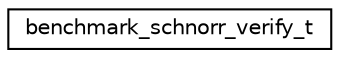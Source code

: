 digraph "Graphical Class Hierarchy"
{
  edge [fontname="Helvetica",fontsize="10",labelfontname="Helvetica",labelfontsize="10"];
  node [fontname="Helvetica",fontsize="10",shape=record];
  rankdir="LR";
  Node0 [label="benchmark_schnorr_verify_t",height=0.2,width=0.4,color="black", fillcolor="white", style="filled",URL="$d8/d0b/structbenchmark__schnorr__verify__t.html"];
}
